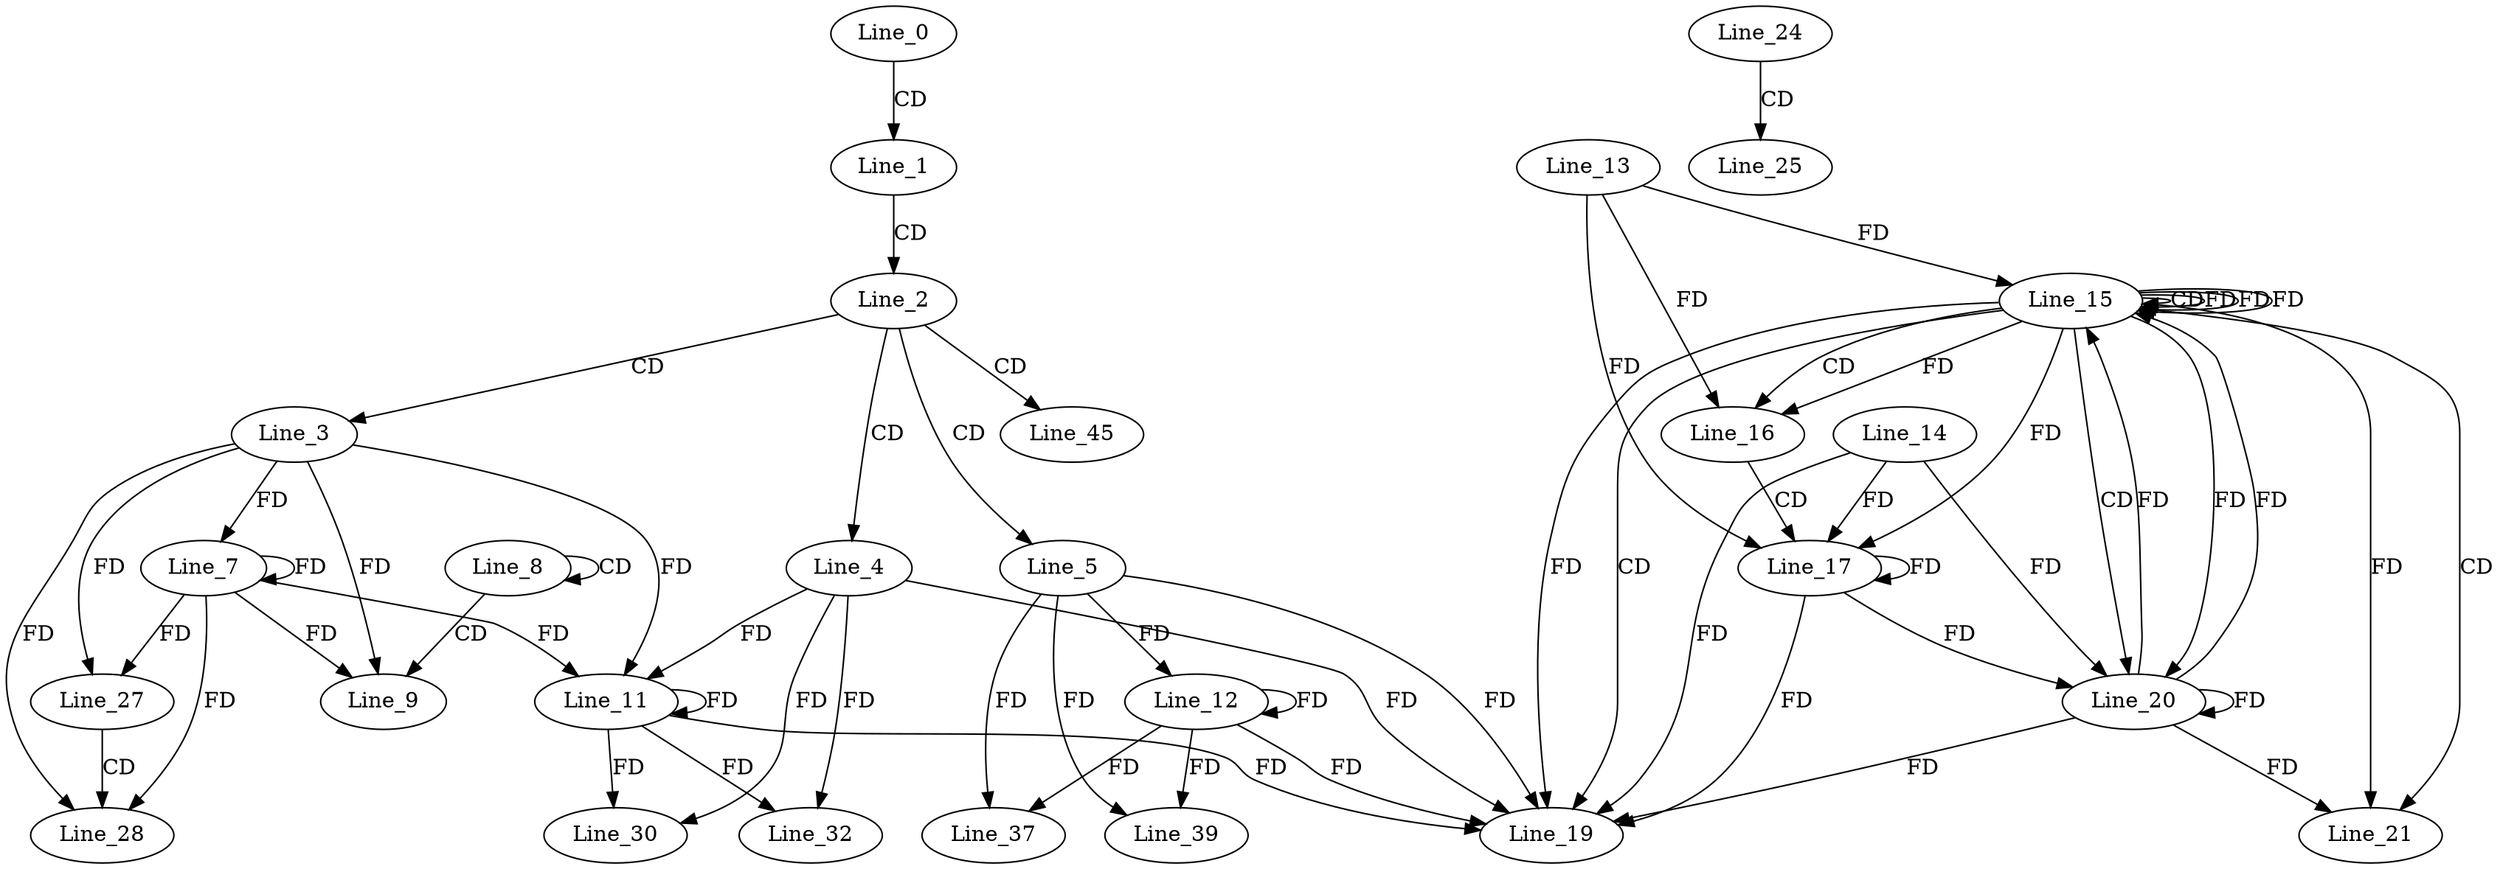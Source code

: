 digraph G {
  Line_0;
  Line_1;
  Line_2;
  Line_3;
  Line_4;
  Line_5;
  Line_7;
  Line_8;
  Line_8;
  Line_9;
  Line_11;
  Line_11;
  Line_11;
  Line_12;
  Line_12;
  Line_15;
  Line_15;
  Line_15;
  Line_13;
  Line_16;
  Line_17;
  Line_14;
  Line_19;
  Line_20;
  Line_21;
  Line_24;
  Line_25;
  Line_27;
  Line_28;
  Line_30;
  Line_32;
  Line_37;
  Line_39;
  Line_45;
  Line_0 -> Line_1 [ label="CD" ];
  Line_1 -> Line_2 [ label="CD" ];
  Line_2 -> Line_3 [ label="CD" ];
  Line_2 -> Line_4 [ label="CD" ];
  Line_2 -> Line_5 [ label="CD" ];
  Line_3 -> Line_7 [ label="FD" ];
  Line_7 -> Line_7 [ label="FD" ];
  Line_8 -> Line_8 [ label="CD" ];
  Line_8 -> Line_9 [ label="CD" ];
  Line_3 -> Line_9 [ label="FD" ];
  Line_7 -> Line_9 [ label="FD" ];
  Line_4 -> Line_11 [ label="FD" ];
  Line_11 -> Line_11 [ label="FD" ];
  Line_3 -> Line_11 [ label="FD" ];
  Line_7 -> Line_11 [ label="FD" ];
  Line_5 -> Line_12 [ label="FD" ];
  Line_12 -> Line_12 [ label="FD" ];
  Line_15 -> Line_15 [ label="CD" ];
  Line_15 -> Line_15 [ label="FD" ];
  Line_13 -> Line_15 [ label="FD" ];
  Line_15 -> Line_15 [ label="FD" ];
  Line_15 -> Line_16 [ label="CD" ];
  Line_15 -> Line_16 [ label="FD" ];
  Line_13 -> Line_16 [ label="FD" ];
  Line_16 -> Line_17 [ label="CD" ];
  Line_17 -> Line_17 [ label="FD" ];
  Line_14 -> Line_17 [ label="FD" ];
  Line_15 -> Line_17 [ label="FD" ];
  Line_13 -> Line_17 [ label="FD" ];
  Line_15 -> Line_19 [ label="CD" ];
  Line_5 -> Line_19 [ label="FD" ];
  Line_12 -> Line_19 [ label="FD" ];
  Line_4 -> Line_19 [ label="FD" ];
  Line_11 -> Line_19 [ label="FD" ];
  Line_15 -> Line_19 [ label="FD" ];
  Line_17 -> Line_19 [ label="FD" ];
  Line_14 -> Line_19 [ label="FD" ];
  Line_15 -> Line_20 [ label="CD" ];
  Line_15 -> Line_20 [ label="FD" ];
  Line_20 -> Line_20 [ label="FD" ];
  Line_17 -> Line_20 [ label="FD" ];
  Line_14 -> Line_20 [ label="FD" ];
  Line_15 -> Line_21 [ label="CD" ];
  Line_15 -> Line_21 [ label="FD" ];
  Line_20 -> Line_21 [ label="FD" ];
  Line_24 -> Line_25 [ label="CD" ];
  Line_3 -> Line_27 [ label="FD" ];
  Line_7 -> Line_27 [ label="FD" ];
  Line_27 -> Line_28 [ label="CD" ];
  Line_3 -> Line_28 [ label="FD" ];
  Line_7 -> Line_28 [ label="FD" ];
  Line_4 -> Line_30 [ label="FD" ];
  Line_11 -> Line_30 [ label="FD" ];
  Line_4 -> Line_32 [ label="FD" ];
  Line_11 -> Line_32 [ label="FD" ];
  Line_5 -> Line_37 [ label="FD" ];
  Line_12 -> Line_37 [ label="FD" ];
  Line_5 -> Line_39 [ label="FD" ];
  Line_12 -> Line_39 [ label="FD" ];
  Line_2 -> Line_45 [ label="CD" ];
  Line_15 -> Line_15 [ label="FD" ];
  Line_20 -> Line_15 [ label="FD" ];
  Line_20 -> Line_15 [ label="FD" ];
  Line_20 -> Line_19 [ label="FD" ];
}
